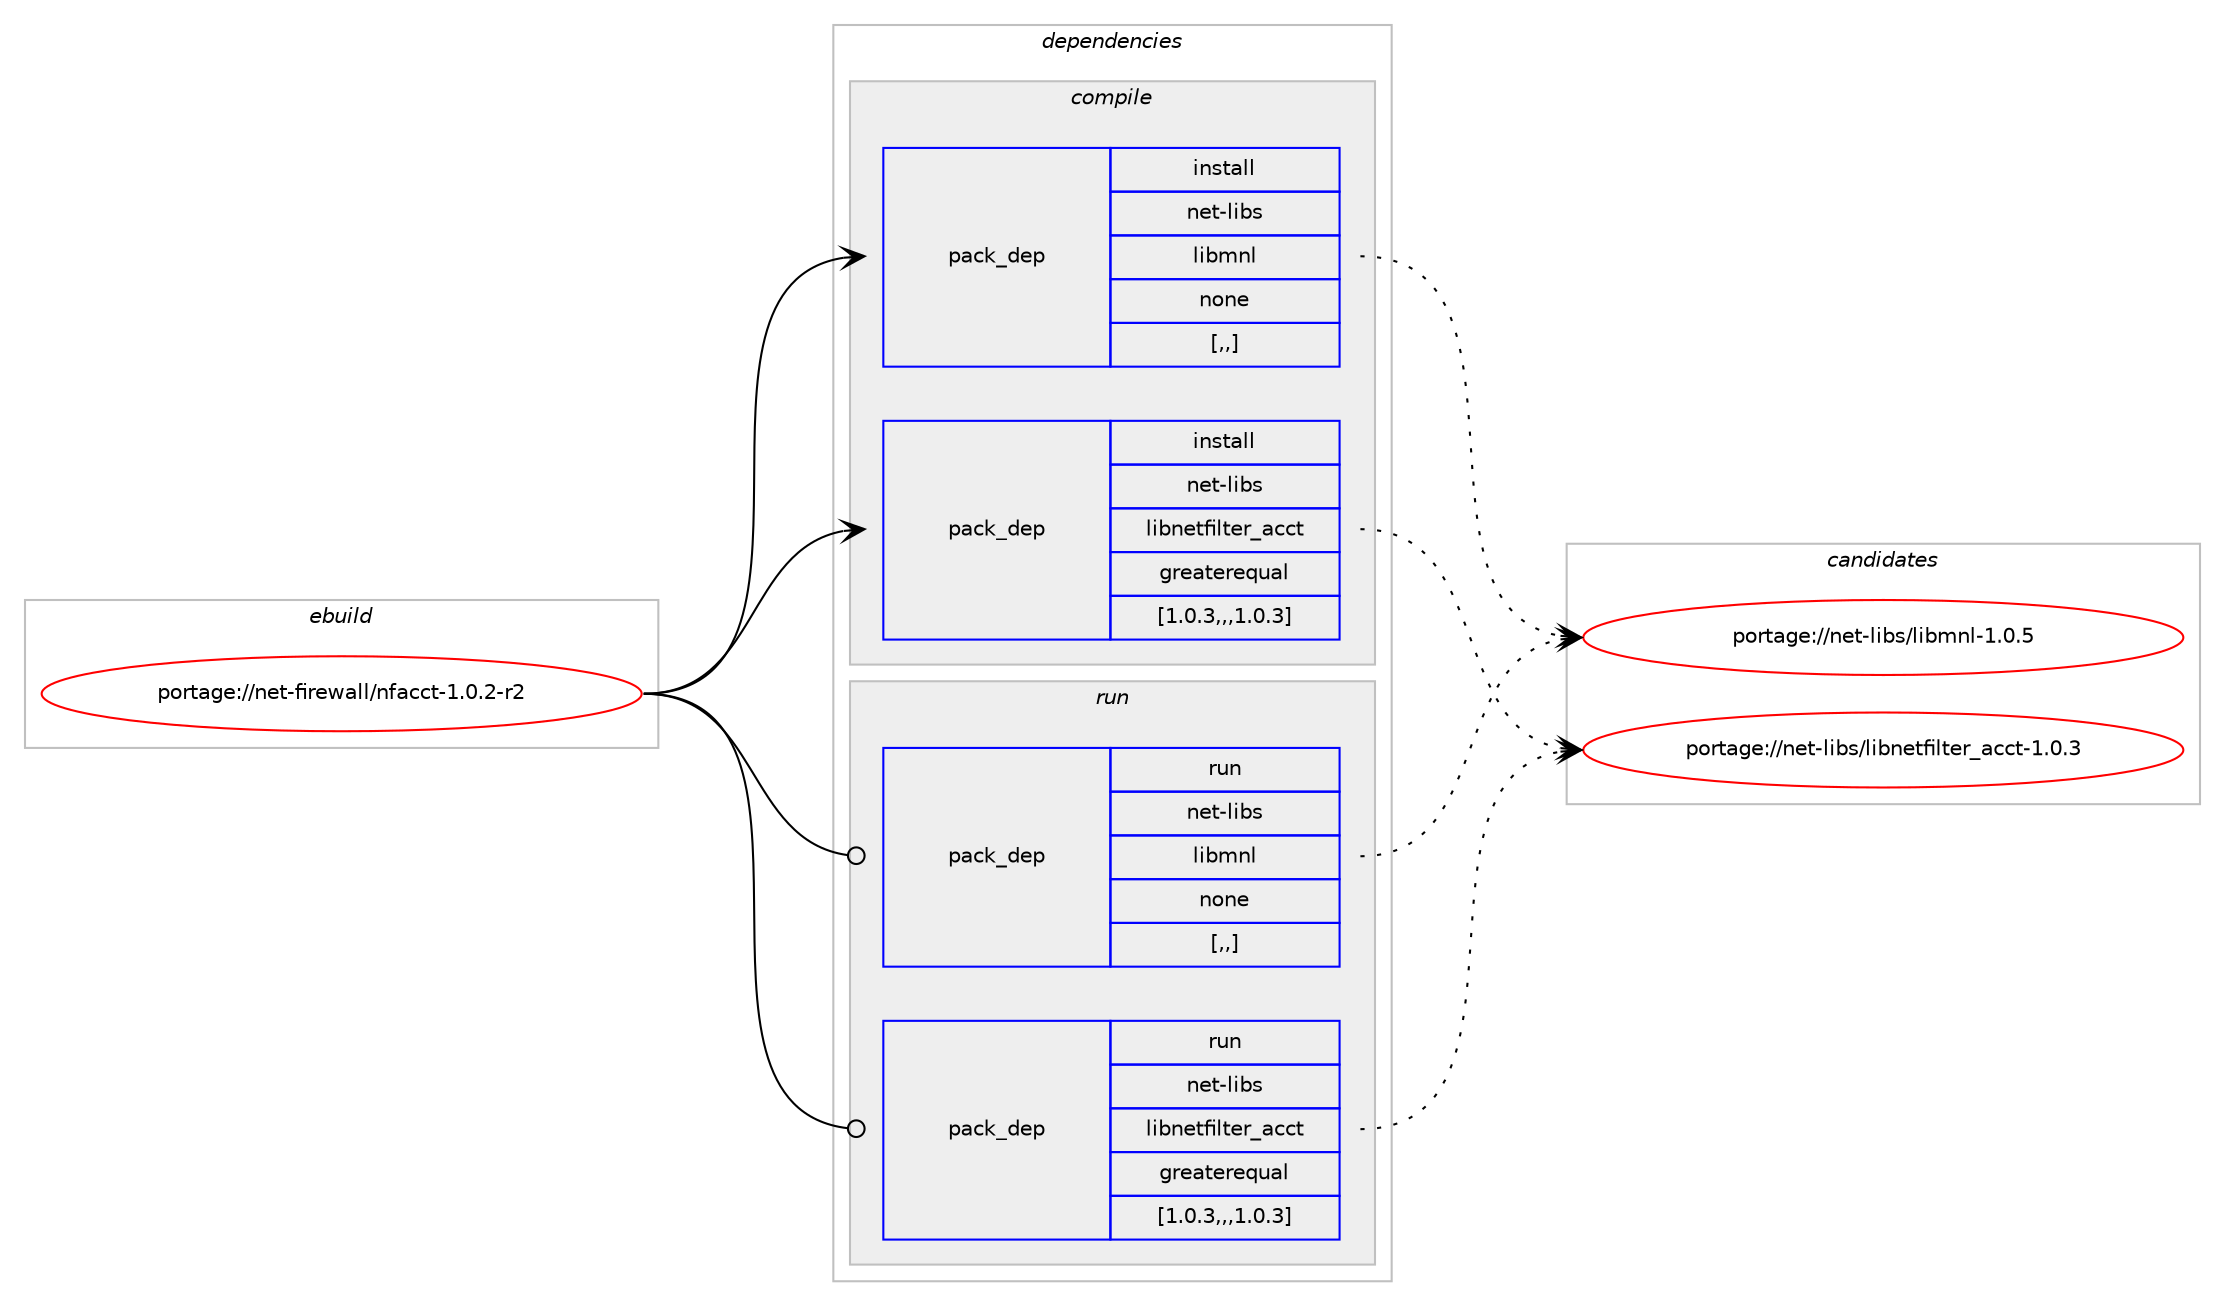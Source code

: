 digraph prolog {

# *************
# Graph options
# *************

newrank=true;
concentrate=true;
compound=true;
graph [rankdir=LR,fontname=Helvetica,fontsize=10,ranksep=1.5];#, ranksep=2.5, nodesep=0.2];
edge  [arrowhead=vee];
node  [fontname=Helvetica,fontsize=10];

# **********
# The ebuild
# **********

subgraph cluster_leftcol {
color=gray;
label=<<i>ebuild</i>>;
id [label="portage://net-firewall/nfacct-1.0.2-r2", color=red, width=4, href="../net-firewall/nfacct-1.0.2-r2.svg"];
}

# ****************
# The dependencies
# ****************

subgraph cluster_midcol {
color=gray;
label=<<i>dependencies</i>>;
subgraph cluster_compile {
fillcolor="#eeeeee";
style=filled;
label=<<i>compile</i>>;
subgraph pack254223 {
dependency346833 [label=<<TABLE BORDER="0" CELLBORDER="1" CELLSPACING="0" CELLPADDING="4" WIDTH="220"><TR><TD ROWSPAN="6" CELLPADDING="30">pack_dep</TD></TR><TR><TD WIDTH="110">install</TD></TR><TR><TD>net-libs</TD></TR><TR><TD>libmnl</TD></TR><TR><TD>none</TD></TR><TR><TD>[,,]</TD></TR></TABLE>>, shape=none, color=blue];
}
id:e -> dependency346833:w [weight=20,style="solid",arrowhead="vee"];
subgraph pack254224 {
dependency346834 [label=<<TABLE BORDER="0" CELLBORDER="1" CELLSPACING="0" CELLPADDING="4" WIDTH="220"><TR><TD ROWSPAN="6" CELLPADDING="30">pack_dep</TD></TR><TR><TD WIDTH="110">install</TD></TR><TR><TD>net-libs</TD></TR><TR><TD>libnetfilter_acct</TD></TR><TR><TD>greaterequal</TD></TR><TR><TD>[1.0.3,,,1.0.3]</TD></TR></TABLE>>, shape=none, color=blue];
}
id:e -> dependency346834:w [weight=20,style="solid",arrowhead="vee"];
}
subgraph cluster_compileandrun {
fillcolor="#eeeeee";
style=filled;
label=<<i>compile and run</i>>;
}
subgraph cluster_run {
fillcolor="#eeeeee";
style=filled;
label=<<i>run</i>>;
subgraph pack254225 {
dependency346835 [label=<<TABLE BORDER="0" CELLBORDER="1" CELLSPACING="0" CELLPADDING="4" WIDTH="220"><TR><TD ROWSPAN="6" CELLPADDING="30">pack_dep</TD></TR><TR><TD WIDTH="110">run</TD></TR><TR><TD>net-libs</TD></TR><TR><TD>libmnl</TD></TR><TR><TD>none</TD></TR><TR><TD>[,,]</TD></TR></TABLE>>, shape=none, color=blue];
}
id:e -> dependency346835:w [weight=20,style="solid",arrowhead="odot"];
subgraph pack254226 {
dependency346836 [label=<<TABLE BORDER="0" CELLBORDER="1" CELLSPACING="0" CELLPADDING="4" WIDTH="220"><TR><TD ROWSPAN="6" CELLPADDING="30">pack_dep</TD></TR><TR><TD WIDTH="110">run</TD></TR><TR><TD>net-libs</TD></TR><TR><TD>libnetfilter_acct</TD></TR><TR><TD>greaterequal</TD></TR><TR><TD>[1.0.3,,,1.0.3]</TD></TR></TABLE>>, shape=none, color=blue];
}
id:e -> dependency346836:w [weight=20,style="solid",arrowhead="odot"];
}
}

# **************
# The candidates
# **************

subgraph cluster_choices {
rank=same;
color=gray;
label=<<i>candidates</i>>;

subgraph choice254223 {
color=black;
nodesep=1;
choice11010111645108105981154710810598109110108454946484653 [label="portage://net-libs/libmnl-1.0.5", color=red, width=4,href="../net-libs/libmnl-1.0.5.svg"];
dependency346833:e -> choice11010111645108105981154710810598109110108454946484653:w [style=dotted,weight="100"];
}
subgraph choice254224 {
color=black;
nodesep=1;
choice1101011164510810598115471081059811010111610210510811610111495979999116454946484651 [label="portage://net-libs/libnetfilter_acct-1.0.3", color=red, width=4,href="../net-libs/libnetfilter_acct-1.0.3.svg"];
dependency346834:e -> choice1101011164510810598115471081059811010111610210510811610111495979999116454946484651:w [style=dotted,weight="100"];
}
subgraph choice254225 {
color=black;
nodesep=1;
choice11010111645108105981154710810598109110108454946484653 [label="portage://net-libs/libmnl-1.0.5", color=red, width=4,href="../net-libs/libmnl-1.0.5.svg"];
dependency346835:e -> choice11010111645108105981154710810598109110108454946484653:w [style=dotted,weight="100"];
}
subgraph choice254226 {
color=black;
nodesep=1;
choice1101011164510810598115471081059811010111610210510811610111495979999116454946484651 [label="portage://net-libs/libnetfilter_acct-1.0.3", color=red, width=4,href="../net-libs/libnetfilter_acct-1.0.3.svg"];
dependency346836:e -> choice1101011164510810598115471081059811010111610210510811610111495979999116454946484651:w [style=dotted,weight="100"];
}
}

}
